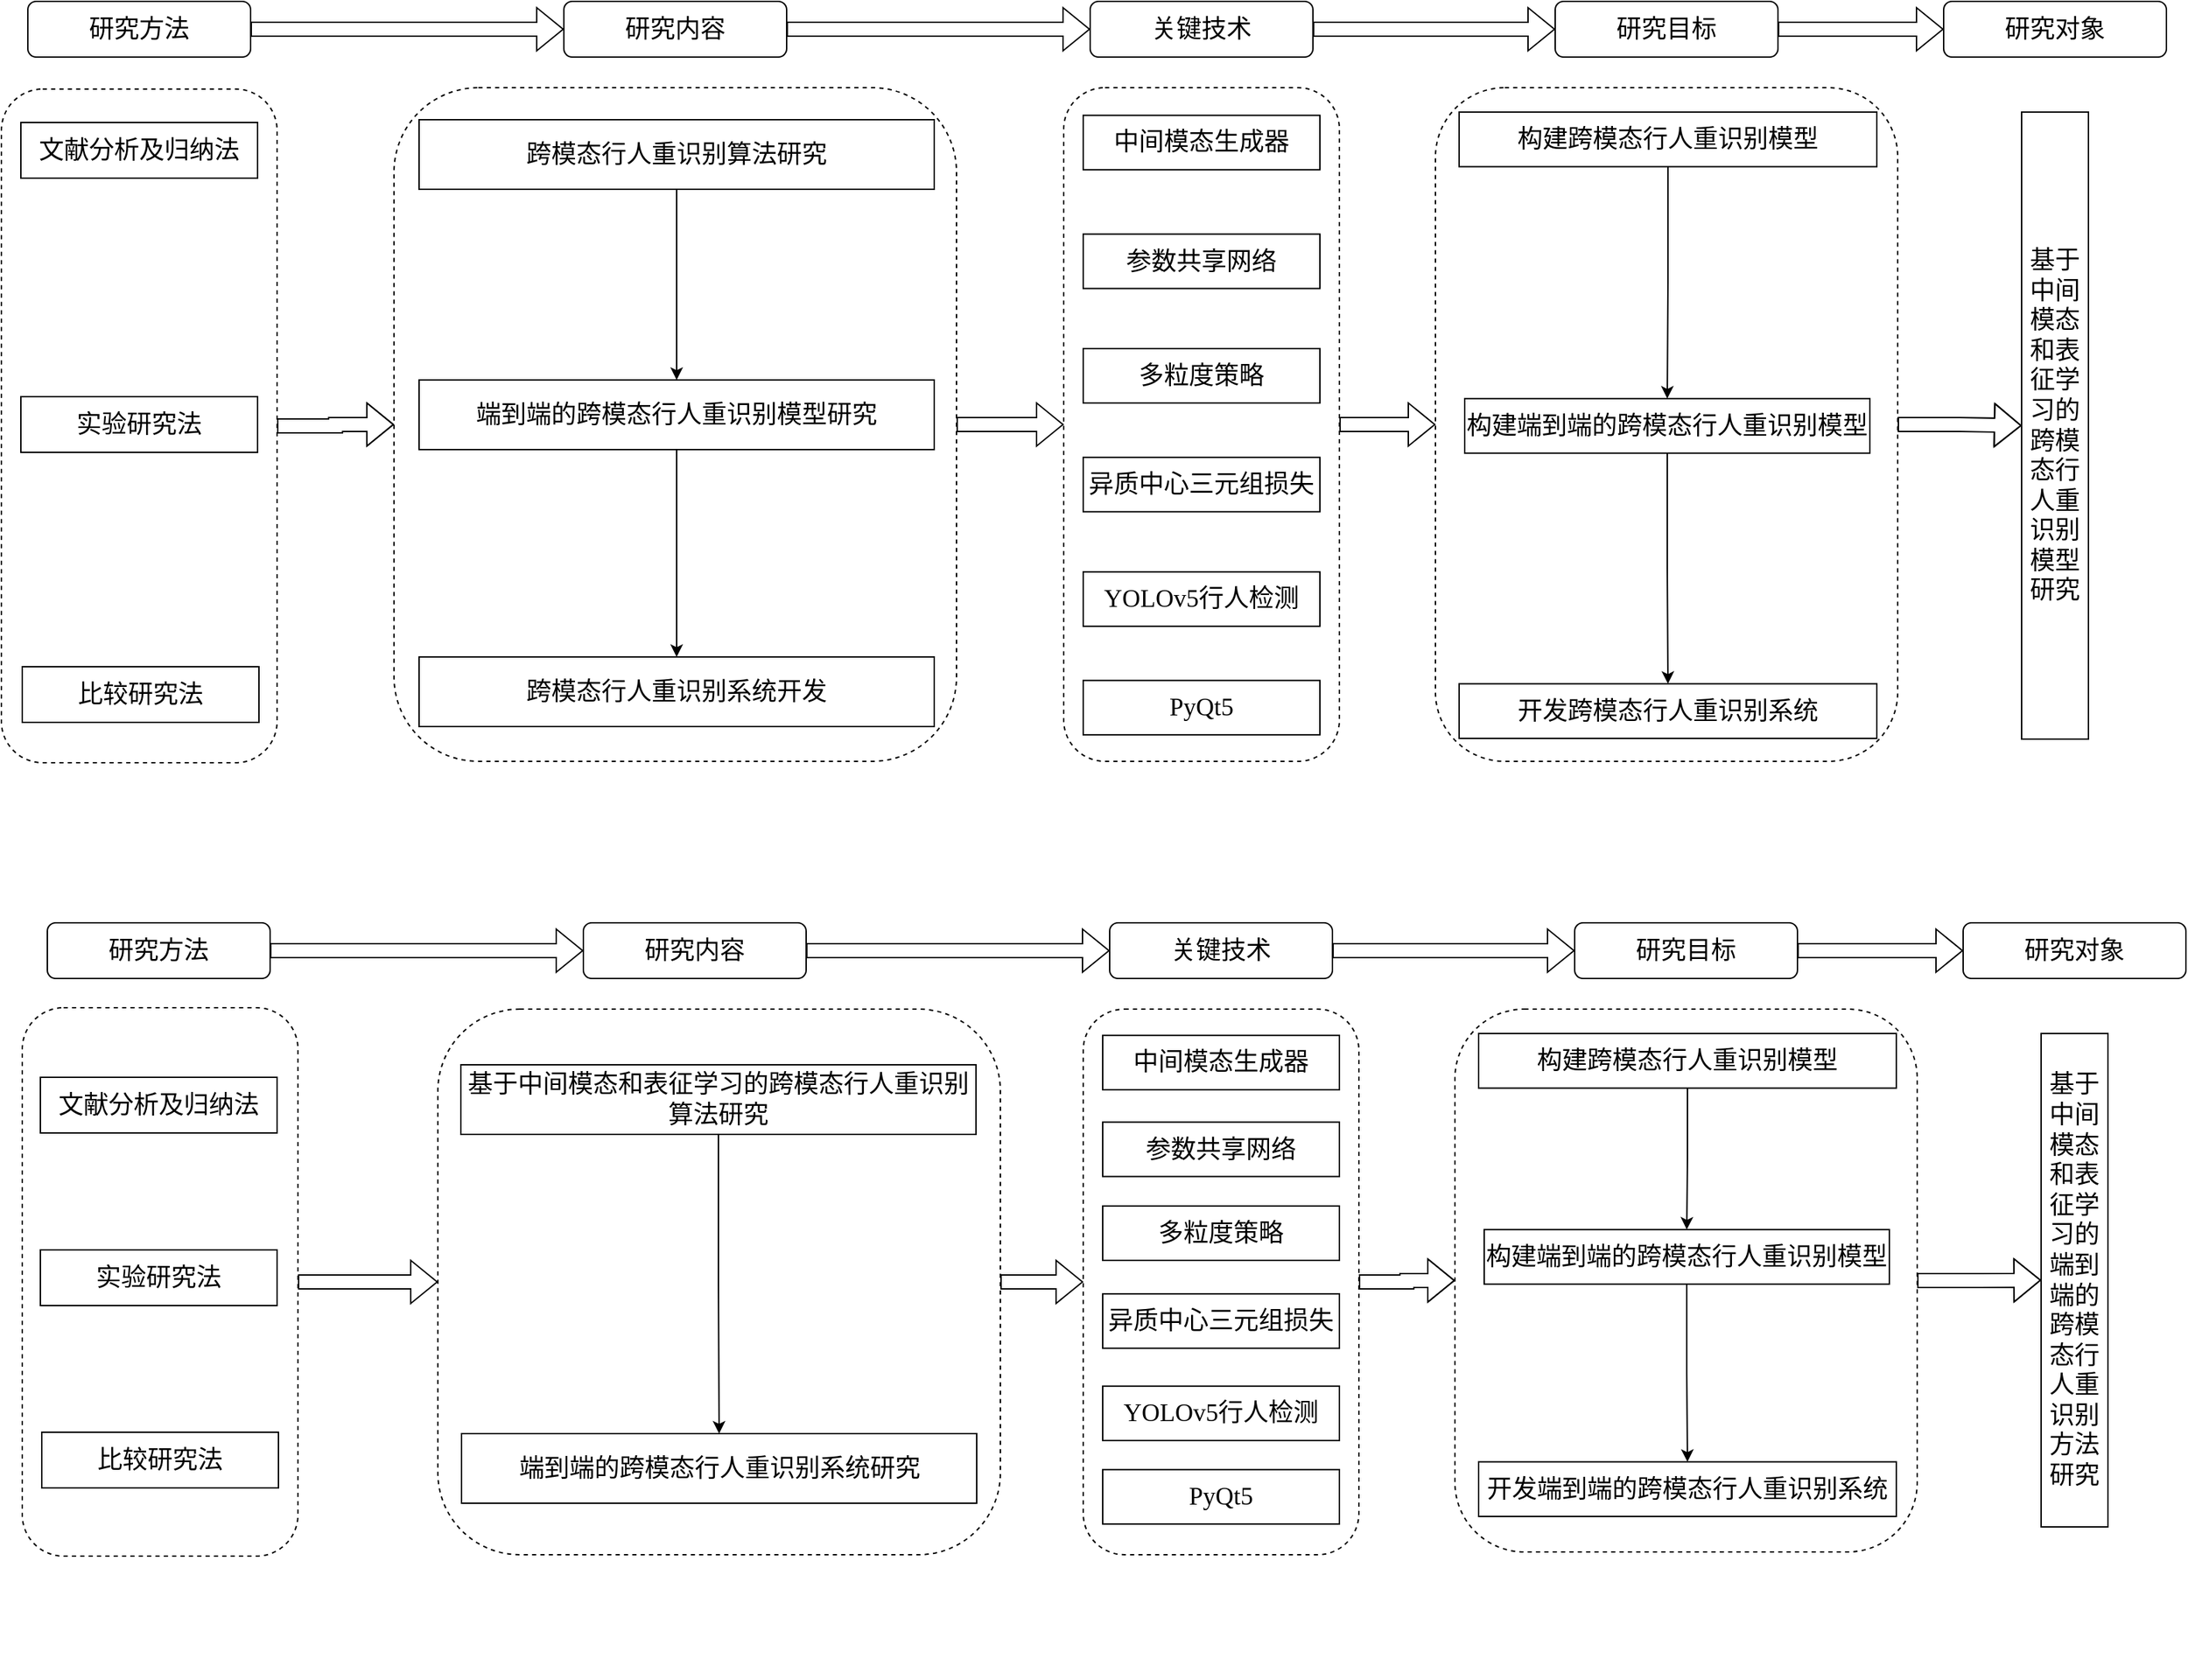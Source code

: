 <mxfile version="20.3.0" type="device" pages="2"><diagram id="P9Y6d2X_48fsJMTDD226" name="第 1 页"><mxGraphModel dx="2153" dy="754" grid="0" gridSize="10" guides="1" tooltips="1" connect="1" arrows="1" fold="1" page="0" pageScale="1" pageWidth="827" pageHeight="1169" math="0" shadow="0"><root><mxCell id="0"/><mxCell id="1" parent="0"/><mxCell id="wGOjHLdj5HDmkk_Eurut-13" value="" style="rounded=1;whiteSpace=wrap;html=1;fontFamily=Times New Roman;dashed=1;fillColor=none;container=0;" parent="1" vertex="1"><mxGeometry x="47.5" y="809" width="404" height="392" as="geometry"/></mxCell><mxCell id="wGOjHLdj5HDmkk_Eurut-20" value="" style="rounded=1;whiteSpace=wrap;html=1;fontFamily=Times New Roman;dashed=1;fillColor=none;container=0;" parent="1" vertex="1"><mxGeometry x="511" y="809" width="198" height="392" as="geometry"/></mxCell><mxCell id="rRJqvL9_2kiZZ4cLA0YP-16" value="" style="rounded=1;whiteSpace=wrap;html=1;fontFamily=Times New Roman;dashed=1;fillColor=none;" parent="1" vertex="1"><mxGeometry x="-266" y="148" width="198" height="484.0" as="geometry"/></mxCell><mxCell id="tVi2lQ2OWYaqNbGR3yPw-77" value="&lt;p&gt;&lt;font face=&quot;Times New Roman&quot; style=&quot;font-size: 18px;&quot;&gt;基于中间模态和表征学习的跨模态行人重识别模型研究&lt;/font&gt;&lt;/p&gt;" style="rounded=0;whiteSpace=wrap;html=1;verticalAlign=middle;horizontal=1;labelPosition=center;verticalLabelPosition=middle;align=center;rotation=0;direction=east;flipV=1;" parent="1" vertex="1"><mxGeometry x="1185" y="164.54" width="48" height="450.46" as="geometry"/></mxCell><mxCell id="rRJqvL9_2kiZZ4cLA0YP-21" style="edgeStyle=orthogonalEdgeStyle;shape=flexArrow;rounded=0;orthogonalLoop=1;jettySize=auto;html=1;exitX=1;exitY=0.5;exitDx=0;exitDy=0;entryX=0;entryY=0.5;entryDx=0;entryDy=0;fontFamily=Times New Roman;" parent="1" source="tVi2lQ2OWYaqNbGR3yPw-84" target="tVi2lQ2OWYaqNbGR3yPw-85" edge="1"><mxGeometry relative="1" as="geometry"/></mxCell><mxCell id="tVi2lQ2OWYaqNbGR3yPw-84" value="&lt;font face=&quot;Times New Roman&quot;&gt;研究方法&lt;/font&gt;" style="rounded=1;whiteSpace=wrap;html=1;fontFamily=Tahoma;fontSize=18;" parent="1" vertex="1"><mxGeometry x="-247" y="85" width="160" height="40" as="geometry"/></mxCell><mxCell id="rRJqvL9_2kiZZ4cLA0YP-20" style="edgeStyle=orthogonalEdgeStyle;rounded=0;orthogonalLoop=1;jettySize=auto;html=1;exitX=1;exitY=0.5;exitDx=0;exitDy=0;entryX=0;entryY=0.5;entryDx=0;entryDy=0;fontFamily=Times New Roman;shape=flexArrow;" parent="1" source="tVi2lQ2OWYaqNbGR3yPw-85" target="tVi2lQ2OWYaqNbGR3yPw-86" edge="1"><mxGeometry relative="1" as="geometry"/></mxCell><mxCell id="tVi2lQ2OWYaqNbGR3yPw-85" value="&lt;font face=&quot;Times New Roman&quot;&gt;研究内容&lt;/font&gt;" style="rounded=1;whiteSpace=wrap;html=1;fontFamily=Tahoma;fontSize=18;" parent="1" vertex="1"><mxGeometry x="138" y="85" width="160" height="40" as="geometry"/></mxCell><mxCell id="rRJqvL9_2kiZZ4cLA0YP-22" style="edgeStyle=orthogonalEdgeStyle;shape=flexArrow;rounded=0;orthogonalLoop=1;jettySize=auto;html=1;exitX=1;exitY=0.5;exitDx=0;exitDy=0;entryX=0;entryY=0.5;entryDx=0;entryDy=0;fontFamily=Times New Roman;" parent="1" source="tVi2lQ2OWYaqNbGR3yPw-86" target="tVi2lQ2OWYaqNbGR3yPw-87" edge="1"><mxGeometry relative="1" as="geometry"/></mxCell><mxCell id="tVi2lQ2OWYaqNbGR3yPw-86" value="&lt;font face=&quot;Times New Roman&quot;&gt;关键技术&lt;/font&gt;" style="rounded=1;whiteSpace=wrap;html=1;fontFamily=Tahoma;fontSize=18;" parent="1" vertex="1"><mxGeometry x="516" y="85" width="160" height="40" as="geometry"/></mxCell><mxCell id="rRJqvL9_2kiZZ4cLA0YP-23" style="edgeStyle=orthogonalEdgeStyle;shape=flexArrow;rounded=0;orthogonalLoop=1;jettySize=auto;html=1;exitX=1;exitY=0.5;exitDx=0;exitDy=0;entryX=0;entryY=0.5;entryDx=0;entryDy=0;fontFamily=Times New Roman;" parent="1" source="tVi2lQ2OWYaqNbGR3yPw-87" target="tVi2lQ2OWYaqNbGR3yPw-88" edge="1"><mxGeometry relative="1" as="geometry"/></mxCell><mxCell id="tVi2lQ2OWYaqNbGR3yPw-87" value="&lt;font face=&quot;Times New Roman&quot;&gt;研究目标&lt;/font&gt;" style="rounded=1;whiteSpace=wrap;html=1;fontFamily=Tahoma;fontSize=18;" parent="1" vertex="1"><mxGeometry x="850" y="85" width="160" height="40" as="geometry"/></mxCell><mxCell id="tVi2lQ2OWYaqNbGR3yPw-88" value="&lt;font face=&quot;Times New Roman&quot;&gt;研究对象&lt;/font&gt;" style="rounded=1;whiteSpace=wrap;html=1;fontFamily=Tahoma;fontSize=18;" parent="1" vertex="1"><mxGeometry x="1129" y="85" width="160" height="40" as="geometry"/></mxCell><mxCell id="rRJqvL9_2kiZZ4cLA0YP-44" value="" style="group" parent="1" vertex="1" connectable="0"><mxGeometry x="16" y="147" width="404" height="484" as="geometry"/></mxCell><mxCell id="rRJqvL9_2kiZZ4cLA0YP-19" value="" style="rounded=1;whiteSpace=wrap;html=1;fontFamily=Times New Roman;dashed=1;fillColor=none;container=0;" parent="rRJqvL9_2kiZZ4cLA0YP-44" vertex="1"><mxGeometry width="404" height="484" as="geometry"/></mxCell><mxCell id="tVi2lQ2OWYaqNbGR3yPw-54" value="&lt;p&gt;&lt;span&gt;&lt;font style=&quot;font-size: 18px;&quot; face=&quot;Times New Roman&quot;&gt;跨模态行人重识别算法研究&lt;/font&gt;&lt;/span&gt;&lt;br&gt;&lt;/p&gt;" style="rounded=0;whiteSpace=wrap;html=1;container=0;" parent="rRJqvL9_2kiZZ4cLA0YP-44" vertex="1"><mxGeometry x="18" y="23" width="370" height="50" as="geometry"/></mxCell><mxCell id="tVi2lQ2OWYaqNbGR3yPw-55" value="&lt;font style=&quot;font-size: 18px;&quot; face=&quot;Times New Roman&quot;&gt;&lt;span style=&quot;background-color: initial;&quot;&gt;端到端的跨模态行人重识别模型研究&lt;/span&gt;&lt;/font&gt;&lt;span style=&quot;font-family: &amp;quot;Times New Roman&amp;quot;; font-size: 18px;&quot;&gt;&lt;br&gt;&lt;/span&gt;" style="rounded=0;whiteSpace=wrap;html=1;container=0;" parent="rRJqvL9_2kiZZ4cLA0YP-44" vertex="1"><mxGeometry x="18" y="210" width="370" height="50" as="geometry"/></mxCell><mxCell id="tVi2lQ2OWYaqNbGR3yPw-80" style="edgeStyle=orthogonalEdgeStyle;rounded=0;orthogonalLoop=1;jettySize=auto;html=1;exitX=0.5;exitY=1;exitDx=0;exitDy=0;fontFamily=Tahoma;fontSize=18;" parent="rRJqvL9_2kiZZ4cLA0YP-44" source="tVi2lQ2OWYaqNbGR3yPw-54" target="tVi2lQ2OWYaqNbGR3yPw-55" edge="1"><mxGeometry relative="1" as="geometry"/></mxCell><mxCell id="tVi2lQ2OWYaqNbGR3yPw-56" value="&lt;p&gt;&lt;font style=&quot;font-size: 18px;&quot; face=&quot;Times New Roman&quot;&gt;跨模态行人重识别系统开发&lt;/font&gt;&lt;br&gt;&lt;/p&gt;" style="rounded=0;whiteSpace=wrap;html=1;container=0;" parent="rRJqvL9_2kiZZ4cLA0YP-44" vertex="1"><mxGeometry x="18" y="409" width="370" height="50" as="geometry"/></mxCell><mxCell id="tVi2lQ2OWYaqNbGR3yPw-81" style="edgeStyle=orthogonalEdgeStyle;rounded=0;orthogonalLoop=1;jettySize=auto;html=1;exitX=0.5;exitY=1;exitDx=0;exitDy=0;entryX=0.5;entryY=0;entryDx=0;entryDy=0;fontFamily=Tahoma;fontSize=18;" parent="rRJqvL9_2kiZZ4cLA0YP-44" source="tVi2lQ2OWYaqNbGR3yPw-55" target="tVi2lQ2OWYaqNbGR3yPw-56" edge="1"><mxGeometry relative="1" as="geometry"/></mxCell><mxCell id="anDJGJGWu98EFSripHr3-1" value="" style="group" parent="1" vertex="1" connectable="0"><mxGeometry x="497" y="147" width="198" height="484" as="geometry"/></mxCell><mxCell id="rRJqvL9_2kiZZ4cLA0YP-18" value="" style="rounded=1;whiteSpace=wrap;html=1;fontFamily=Times New Roman;dashed=1;fillColor=none;container=0;" parent="anDJGJGWu98EFSripHr3-1" vertex="1"><mxGeometry width="198" height="484" as="geometry"/></mxCell><mxCell id="tVi2lQ2OWYaqNbGR3yPw-36" value="&lt;p&gt;&lt;font face=&quot;Times New Roman&quot;&gt;&lt;span style=&quot;font-size: 18px;&quot;&gt;YOLOv5行人检测&lt;/span&gt;&lt;/font&gt;&lt;/p&gt;" style="rounded=0;whiteSpace=wrap;html=1;container=0;" parent="anDJGJGWu98EFSripHr3-1" vertex="1"><mxGeometry x="14" y="347.868" width="170" height="39.074" as="geometry"/></mxCell><mxCell id="tVi2lQ2OWYaqNbGR3yPw-46" value="&lt;p&gt;&lt;span style=&quot;font-size: 18px;&quot;&gt;&lt;font face=&quot;Times New Roman&quot;&gt;PyQt5&lt;/font&gt;&lt;/span&gt;&lt;/p&gt;" style="rounded=0;whiteSpace=wrap;html=1;container=0;" parent="anDJGJGWu98EFSripHr3-1" vertex="1"><mxGeometry x="14" y="425.855" width="170" height="39.074" as="geometry"/></mxCell><mxCell id="kk_3TUhIKMhEDA9kbkfX-1" value="&lt;p&gt;&lt;span style=&quot;font-size: 18px;&quot;&gt;&lt;font face=&quot;Times New Roman&quot;&gt;中间模态生成器&lt;/font&gt;&lt;/span&gt;&lt;/p&gt;" style="rounded=0;whiteSpace=wrap;html=1;container=0;" parent="anDJGJGWu98EFSripHr3-1" vertex="1"><mxGeometry x="14" y="19.853" width="170" height="39.074" as="geometry"/></mxCell><mxCell id="tVi2lQ2OWYaqNbGR3yPw-38" value="&lt;p&gt;&lt;span style=&quot;font-size: 18px;&quot;&gt;&lt;font face=&quot;Times New Roman&quot;&gt;参数共享网络&lt;/font&gt;&lt;/span&gt;&lt;/p&gt;" style="rounded=0;whiteSpace=wrap;html=1;container=0;" parent="anDJGJGWu98EFSripHr3-1" vertex="1"><mxGeometry x="14" y="105.199" width="170" height="39.074" as="geometry"/></mxCell><mxCell id="tVi2lQ2OWYaqNbGR3yPw-39" value="&lt;p&gt;&lt;span style=&quot;font-size: 18px;&quot;&gt;&lt;font face=&quot;Times New Roman&quot;&gt;多粒度策略&lt;/font&gt;&lt;/span&gt;&lt;/p&gt;" style="rounded=0;whiteSpace=wrap;html=1;container=0;" parent="anDJGJGWu98EFSripHr3-1" vertex="1"><mxGeometry x="14" y="187.46" width="170" height="39.074" as="geometry"/></mxCell><mxCell id="tVi2lQ2OWYaqNbGR3yPw-40" value="&lt;p&gt;&lt;span style=&quot;font-size: 18px;&quot;&gt;&lt;font face=&quot;Times New Roman&quot;&gt;异质中心三元组损失&lt;/font&gt;&lt;/span&gt;&lt;/p&gt;" style="rounded=0;whiteSpace=wrap;html=1;container=0;" parent="anDJGJGWu98EFSripHr3-1" vertex="1"><mxGeometry x="14" y="265.608" width="170" height="39.074" as="geometry"/></mxCell><mxCell id="anDJGJGWu98EFSripHr3-7" style="edgeStyle=orthogonalEdgeStyle;rounded=0;orthogonalLoop=1;jettySize=auto;html=1;exitX=1;exitY=0.5;exitDx=0;exitDy=0;entryX=0;entryY=0.5;entryDx=0;entryDy=0;shape=flexArrow;" parent="1" source="rRJqvL9_2kiZZ4cLA0YP-16" target="rRJqvL9_2kiZZ4cLA0YP-19" edge="1"><mxGeometry relative="1" as="geometry"/></mxCell><mxCell id="anDJGJGWu98EFSripHr3-8" style="edgeStyle=orthogonalEdgeStyle;shape=flexArrow;rounded=0;orthogonalLoop=1;jettySize=auto;html=1;exitX=1;exitY=0.5;exitDx=0;exitDy=0;entryX=0;entryY=0.5;entryDx=0;entryDy=0;" parent="1" source="rRJqvL9_2kiZZ4cLA0YP-19" target="rRJqvL9_2kiZZ4cLA0YP-18" edge="1"><mxGeometry relative="1" as="geometry"/></mxCell><mxCell id="anDJGJGWu98EFSripHr3-9" style="edgeStyle=orthogonalEdgeStyle;shape=flexArrow;rounded=0;orthogonalLoop=1;jettySize=auto;html=1;exitX=1;exitY=0.5;exitDx=0;exitDy=0;entryX=0;entryY=0.5;entryDx=0;entryDy=0;" parent="1" source="rRJqvL9_2kiZZ4cLA0YP-18" target="rRJqvL9_2kiZZ4cLA0YP-17" edge="1"><mxGeometry relative="1" as="geometry"/></mxCell><mxCell id="skP1-HmalTjMvDtUhiQV-1" style="edgeStyle=orthogonalEdgeStyle;rounded=0;orthogonalLoop=1;jettySize=auto;html=1;exitX=1;exitY=0.5;exitDx=0;exitDy=0;entryX=0;entryY=0.5;entryDx=0;entryDy=0;shape=flexArrow;" parent="1" source="rRJqvL9_2kiZZ4cLA0YP-17" target="tVi2lQ2OWYaqNbGR3yPw-77" edge="1"><mxGeometry relative="1" as="geometry"/></mxCell><mxCell id="rRJqvL9_2kiZZ4cLA0YP-17" value="" style="rounded=1;whiteSpace=wrap;html=1;fontFamily=Times New Roman;dashed=1;fillColor=none;container=0;" parent="1" vertex="1"><mxGeometry x="764" y="147" width="332" height="484" as="geometry"/></mxCell><mxCell id="anDJGJGWu98EFSripHr3-10" style="edgeStyle=orthogonalEdgeStyle;rounded=0;orthogonalLoop=1;jettySize=auto;html=1;exitX=0.5;exitY=1;exitDx=0;exitDy=0;entryX=0.5;entryY=0;entryDx=0;entryDy=0;" parent="1" source="tVi2lQ2OWYaqNbGR3yPw-9" target="tVi2lQ2OWYaqNbGR3yPw-13" edge="1"><mxGeometry relative="1" as="geometry"/></mxCell><mxCell id="tVi2lQ2OWYaqNbGR3yPw-9" value="&lt;p&gt;&lt;span&gt;&lt;font face=&quot;Times New Roman&quot; style=&quot;font-size: 18px;&quot;&gt;构建跨模态行人重识别模型&lt;/font&gt;&lt;/span&gt;&lt;br&gt;&lt;/p&gt;" style="rounded=0;whiteSpace=wrap;html=1;container=0;" parent="1" vertex="1"><mxGeometry x="781" y="164.54" width="300" height="39.22" as="geometry"/></mxCell><mxCell id="tVi2lQ2OWYaqNbGR3yPw-15" value="&lt;p&gt;&lt;span style=&quot;font-size: 18px; text-align: left;&quot;&gt;&lt;font face=&quot;Times New Roman&quot;&gt;开发跨模态行人重识别系统&lt;/font&gt;&lt;/span&gt;&lt;br&gt;&lt;/p&gt;" style="rounded=0;whiteSpace=wrap;html=1;container=0;" parent="1" vertex="1"><mxGeometry x="781" y="575.27" width="300" height="39.22" as="geometry"/></mxCell><mxCell id="anDJGJGWu98EFSripHr3-11" style="edgeStyle=orthogonalEdgeStyle;rounded=0;orthogonalLoop=1;jettySize=auto;html=1;exitX=0.5;exitY=1;exitDx=0;exitDy=0;entryX=0.5;entryY=0;entryDx=0;entryDy=0;" parent="1" source="tVi2lQ2OWYaqNbGR3yPw-13" target="tVi2lQ2OWYaqNbGR3yPw-15" edge="1"><mxGeometry relative="1" as="geometry"/></mxCell><mxCell id="tVi2lQ2OWYaqNbGR3yPw-13" value="&lt;p&gt;&lt;span style=&quot;font-size: 18px; text-align: left;&quot;&gt;&lt;font face=&quot;Times New Roman&quot;&gt;构建端到端的跨模态行人重识别模型&lt;/font&gt;&lt;/span&gt;&lt;br&gt;&lt;/p&gt;" style="rounded=0;whiteSpace=wrap;html=1;container=0;" parent="1" vertex="1"><mxGeometry x="785" y="370.39" width="291" height="39.22" as="geometry"/></mxCell><mxCell id="tVi2lQ2OWYaqNbGR3yPw-29" style="edgeStyle=orthogonalEdgeStyle;rounded=0;orthogonalLoop=1;jettySize=auto;html=1;exitX=1;exitY=0.5;exitDx=0;exitDy=0;fontFamily=Tahoma;fontSize=18;strokeColor=none;" parent="1" source="tVi2lQ2OWYaqNbGR3yPw-2" edge="1"><mxGeometry relative="1" as="geometry"><mxPoint x="-120.5" y="224.335" as="targetPoint"/></mxGeometry></mxCell><mxCell id="tVi2lQ2OWYaqNbGR3yPw-6" value="&lt;p&gt;&lt;font face=&quot;Times New Roman&quot; style=&quot;font-size: 18px;&quot;&gt;比较研究法&lt;/font&gt;&lt;/p&gt;" style="rounded=0;whiteSpace=wrap;html=1;container=0;" parent="1" vertex="1"><mxGeometry x="-251" y="562.999" width="170" height="39.983" as="geometry"/></mxCell><mxCell id="tVi2lQ2OWYaqNbGR3yPw-7" value="&lt;p&gt;&lt;font face=&quot;Times New Roman&quot; style=&quot;font-size: 18px;&quot;&gt;实验研究法&lt;/font&gt;&lt;/p&gt;" style="rounded=0;whiteSpace=wrap;html=1;container=0;" parent="1" vertex="1"><mxGeometry x="-252" y="369.006" width="170" height="39.983" as="geometry"/></mxCell><mxCell id="tVi2lQ2OWYaqNbGR3yPw-2" value="&lt;p&gt;&lt;font face=&quot;Times New Roman&quot; style=&quot;font-size: 18px;&quot;&gt;文献分析及归纳法&lt;/font&gt;&lt;/p&gt;" style="rounded=0;whiteSpace=wrap;html=1;container=0;" parent="1" vertex="1"><mxGeometry x="-252" y="171.998" width="170" height="39.983" as="geometry"/></mxCell><mxCell id="wGOjHLdj5HDmkk_Eurut-1" value="" style="rounded=1;whiteSpace=wrap;html=1;fontFamily=Times New Roman;dashed=1;fillColor=none;" parent="1" vertex="1"><mxGeometry x="-251" y="808" width="198" height="394" as="geometry"/></mxCell><mxCell id="wGOjHLdj5HDmkk_Eurut-2" value="&lt;p&gt;&lt;font face=&quot;Times New Roman&quot; style=&quot;font-size: 18px;&quot;&gt;基于中间模态和表征学习的端到端的跨模态行人重识别方法研究&lt;/font&gt;&lt;/p&gt;" style="rounded=0;whiteSpace=wrap;html=1;verticalAlign=middle;horizontal=1;labelPosition=center;verticalLabelPosition=middle;align=center;rotation=0;direction=east;flipV=1;" parent="1" vertex="1"><mxGeometry x="1199" y="826.54" width="48" height="354.46" as="geometry"/></mxCell><mxCell id="wGOjHLdj5HDmkk_Eurut-3" style="edgeStyle=orthogonalEdgeStyle;shape=flexArrow;rounded=0;orthogonalLoop=1;jettySize=auto;html=1;exitX=1;exitY=0.5;exitDx=0;exitDy=0;entryX=0;entryY=0.5;entryDx=0;entryDy=0;fontFamily=Times New Roman;" parent="1" source="wGOjHLdj5HDmkk_Eurut-4" target="wGOjHLdj5HDmkk_Eurut-6" edge="1"><mxGeometry relative="1" as="geometry"/></mxCell><mxCell id="wGOjHLdj5HDmkk_Eurut-4" value="&lt;font face=&quot;Times New Roman&quot;&gt;研究方法&lt;/font&gt;" style="rounded=1;whiteSpace=wrap;html=1;fontFamily=Tahoma;fontSize=18;" parent="1" vertex="1"><mxGeometry x="-233" y="747" width="160" height="40" as="geometry"/></mxCell><mxCell id="wGOjHLdj5HDmkk_Eurut-5" style="edgeStyle=orthogonalEdgeStyle;rounded=0;orthogonalLoop=1;jettySize=auto;html=1;exitX=1;exitY=0.5;exitDx=0;exitDy=0;entryX=0;entryY=0.5;entryDx=0;entryDy=0;fontFamily=Times New Roman;shape=flexArrow;" parent="1" source="wGOjHLdj5HDmkk_Eurut-6" target="wGOjHLdj5HDmkk_Eurut-8" edge="1"><mxGeometry relative="1" as="geometry"/></mxCell><mxCell id="wGOjHLdj5HDmkk_Eurut-6" value="&lt;font face=&quot;Times New Roman&quot;&gt;研究内容&lt;/font&gt;" style="rounded=1;whiteSpace=wrap;html=1;fontFamily=Tahoma;fontSize=18;" parent="1" vertex="1"><mxGeometry x="152" y="747" width="160" height="40" as="geometry"/></mxCell><mxCell id="wGOjHLdj5HDmkk_Eurut-7" style="edgeStyle=orthogonalEdgeStyle;shape=flexArrow;rounded=0;orthogonalLoop=1;jettySize=auto;html=1;exitX=1;exitY=0.5;exitDx=0;exitDy=0;entryX=0;entryY=0.5;entryDx=0;entryDy=0;fontFamily=Times New Roman;" parent="1" source="wGOjHLdj5HDmkk_Eurut-8" target="wGOjHLdj5HDmkk_Eurut-10" edge="1"><mxGeometry relative="1" as="geometry"/></mxCell><mxCell id="wGOjHLdj5HDmkk_Eurut-8" value="&lt;font face=&quot;Times New Roman&quot;&gt;关键技术&lt;/font&gt;" style="rounded=1;whiteSpace=wrap;html=1;fontFamily=Tahoma;fontSize=18;" parent="1" vertex="1"><mxGeometry x="530" y="747" width="160" height="40" as="geometry"/></mxCell><mxCell id="wGOjHLdj5HDmkk_Eurut-9" style="edgeStyle=orthogonalEdgeStyle;shape=flexArrow;rounded=0;orthogonalLoop=1;jettySize=auto;html=1;exitX=1;exitY=0.5;exitDx=0;exitDy=0;entryX=0;entryY=0.5;entryDx=0;entryDy=0;fontFamily=Times New Roman;" parent="1" source="wGOjHLdj5HDmkk_Eurut-10" target="wGOjHLdj5HDmkk_Eurut-11" edge="1"><mxGeometry relative="1" as="geometry"/></mxCell><mxCell id="wGOjHLdj5HDmkk_Eurut-10" value="&lt;font face=&quot;Times New Roman&quot;&gt;研究目标&lt;/font&gt;" style="rounded=1;whiteSpace=wrap;html=1;fontFamily=Tahoma;fontSize=18;" parent="1" vertex="1"><mxGeometry x="864" y="747" width="160" height="40" as="geometry"/></mxCell><mxCell id="wGOjHLdj5HDmkk_Eurut-11" value="&lt;font face=&quot;Times New Roman&quot;&gt;研究对象&lt;/font&gt;" style="rounded=1;whiteSpace=wrap;html=1;fontFamily=Tahoma;fontSize=18;" parent="1" vertex="1"><mxGeometry x="1143" y="747" width="160" height="40" as="geometry"/></mxCell><mxCell id="wGOjHLdj5HDmkk_Eurut-19" value="" style="group" parent="1" vertex="1" connectable="0"><mxGeometry x="511" y="806" width="198" height="484" as="geometry"/></mxCell><mxCell id="wGOjHLdj5HDmkk_Eurut-21" value="&lt;p&gt;&lt;font face=&quot;Times New Roman&quot;&gt;&lt;span style=&quot;font-size: 18px;&quot;&gt;YOLOv5行人检测&lt;/span&gt;&lt;/font&gt;&lt;/p&gt;" style="rounded=0;whiteSpace=wrap;html=1;container=0;" parent="wGOjHLdj5HDmkk_Eurut-19" vertex="1"><mxGeometry x="14" y="273.868" width="170" height="39.074" as="geometry"/></mxCell><mxCell id="wGOjHLdj5HDmkk_Eurut-22" value="&lt;p&gt;&lt;span style=&quot;font-size: 18px;&quot;&gt;&lt;font face=&quot;Times New Roman&quot;&gt;PyQt5&lt;/font&gt;&lt;/span&gt;&lt;/p&gt;" style="rounded=0;whiteSpace=wrap;html=1;container=0;" parent="wGOjHLdj5HDmkk_Eurut-19" vertex="1"><mxGeometry x="14" y="333.855" width="170" height="39.074" as="geometry"/></mxCell><mxCell id="wGOjHLdj5HDmkk_Eurut-23" value="&lt;p&gt;&lt;span style=&quot;font-size: 18px;&quot;&gt;&lt;font face=&quot;Times New Roman&quot;&gt;中间模态生成器&lt;/font&gt;&lt;/span&gt;&lt;/p&gt;" style="rounded=0;whiteSpace=wrap;html=1;container=0;" parent="wGOjHLdj5HDmkk_Eurut-19" vertex="1"><mxGeometry x="14" y="21.853" width="170" height="39.074" as="geometry"/></mxCell><mxCell id="wGOjHLdj5HDmkk_Eurut-24" value="&lt;p&gt;&lt;span style=&quot;font-size: 18px;&quot;&gt;&lt;font face=&quot;Times New Roman&quot;&gt;参数共享网络&lt;/font&gt;&lt;/span&gt;&lt;/p&gt;" style="rounded=0;whiteSpace=wrap;html=1;container=0;" parent="wGOjHLdj5HDmkk_Eurut-19" vertex="1"><mxGeometry x="14" y="84.199" width="170" height="39.074" as="geometry"/></mxCell><mxCell id="wGOjHLdj5HDmkk_Eurut-25" value="&lt;p&gt;&lt;span style=&quot;font-size: 18px;&quot;&gt;&lt;font face=&quot;Times New Roman&quot;&gt;多粒度策略&lt;/font&gt;&lt;/span&gt;&lt;/p&gt;" style="rounded=0;whiteSpace=wrap;html=1;container=0;" parent="wGOjHLdj5HDmkk_Eurut-19" vertex="1"><mxGeometry x="14" y="144.46" width="170" height="39.074" as="geometry"/></mxCell><mxCell id="wGOjHLdj5HDmkk_Eurut-26" value="&lt;p&gt;&lt;span style=&quot;font-size: 18px;&quot;&gt;&lt;font face=&quot;Times New Roman&quot;&gt;异质中心三元组损失&lt;/font&gt;&lt;/span&gt;&lt;/p&gt;" style="rounded=0;whiteSpace=wrap;html=1;container=0;" parent="wGOjHLdj5HDmkk_Eurut-19" vertex="1"><mxGeometry x="14" y="207.608" width="170" height="39.074" as="geometry"/></mxCell><mxCell id="wGOjHLdj5HDmkk_Eurut-27" style="edgeStyle=orthogonalEdgeStyle;rounded=0;orthogonalLoop=1;jettySize=auto;html=1;exitX=1;exitY=0.5;exitDx=0;exitDy=0;entryX=0;entryY=0.5;entryDx=0;entryDy=0;shape=flexArrow;" parent="1" source="wGOjHLdj5HDmkk_Eurut-1" target="wGOjHLdj5HDmkk_Eurut-13" edge="1"><mxGeometry relative="1" as="geometry"/></mxCell><mxCell id="wGOjHLdj5HDmkk_Eurut-28" style="edgeStyle=orthogonalEdgeStyle;shape=flexArrow;rounded=0;orthogonalLoop=1;jettySize=auto;html=1;exitX=1;exitY=0.5;exitDx=0;exitDy=0;entryX=0;entryY=0.5;entryDx=0;entryDy=0;" parent="1" source="wGOjHLdj5HDmkk_Eurut-13" target="wGOjHLdj5HDmkk_Eurut-20" edge="1"><mxGeometry relative="1" as="geometry"/></mxCell><mxCell id="wGOjHLdj5HDmkk_Eurut-29" style="edgeStyle=orthogonalEdgeStyle;shape=flexArrow;rounded=0;orthogonalLoop=1;jettySize=auto;html=1;exitX=1;exitY=0.5;exitDx=0;exitDy=0;entryX=0;entryY=0.5;entryDx=0;entryDy=0;" parent="1" source="wGOjHLdj5HDmkk_Eurut-20" target="wGOjHLdj5HDmkk_Eurut-31" edge="1"><mxGeometry relative="1" as="geometry"/></mxCell><mxCell id="wGOjHLdj5HDmkk_Eurut-30" style="edgeStyle=orthogonalEdgeStyle;rounded=0;orthogonalLoop=1;jettySize=auto;html=1;exitX=1;exitY=0.5;exitDx=0;exitDy=0;entryX=0;entryY=0.5;entryDx=0;entryDy=0;shape=flexArrow;" parent="1" source="wGOjHLdj5HDmkk_Eurut-31" target="wGOjHLdj5HDmkk_Eurut-2" edge="1"><mxGeometry relative="1" as="geometry"/></mxCell><mxCell id="wGOjHLdj5HDmkk_Eurut-31" value="" style="rounded=1;whiteSpace=wrap;html=1;fontFamily=Times New Roman;dashed=1;fillColor=none;container=0;" parent="1" vertex="1"><mxGeometry x="778" y="809" width="332" height="390" as="geometry"/></mxCell><mxCell id="wGOjHLdj5HDmkk_Eurut-32" style="edgeStyle=orthogonalEdgeStyle;rounded=0;orthogonalLoop=1;jettySize=auto;html=1;exitX=0.5;exitY=1;exitDx=0;exitDy=0;entryX=0.5;entryY=0;entryDx=0;entryDy=0;" parent="1" source="wGOjHLdj5HDmkk_Eurut-33" target="wGOjHLdj5HDmkk_Eurut-36" edge="1"><mxGeometry relative="1" as="geometry"/></mxCell><mxCell id="wGOjHLdj5HDmkk_Eurut-33" value="&lt;p&gt;&lt;span&gt;&lt;font face=&quot;Times New Roman&quot; style=&quot;font-size: 18px;&quot;&gt;构建跨模态行人重识别模型&lt;/font&gt;&lt;/span&gt;&lt;br&gt;&lt;/p&gt;" style="rounded=0;whiteSpace=wrap;html=1;container=0;" parent="1" vertex="1"><mxGeometry x="795" y="826.54" width="300" height="39.22" as="geometry"/></mxCell><mxCell id="wGOjHLdj5HDmkk_Eurut-34" value="&lt;p&gt;&lt;span style=&quot;font-size: 18px; text-align: left;&quot;&gt;&lt;font face=&quot;Times New Roman&quot;&gt;开发端到端的跨模态行人重识别系统&lt;/font&gt;&lt;/span&gt;&lt;br&gt;&lt;/p&gt;" style="rounded=0;whiteSpace=wrap;html=1;container=0;" parent="1" vertex="1"><mxGeometry x="795" y="1134.27" width="300" height="39.22" as="geometry"/></mxCell><mxCell id="wGOjHLdj5HDmkk_Eurut-35" style="edgeStyle=orthogonalEdgeStyle;rounded=0;orthogonalLoop=1;jettySize=auto;html=1;exitX=0.5;exitY=1;exitDx=0;exitDy=0;entryX=0.5;entryY=0;entryDx=0;entryDy=0;" parent="1" source="wGOjHLdj5HDmkk_Eurut-36" target="wGOjHLdj5HDmkk_Eurut-34" edge="1"><mxGeometry relative="1" as="geometry"/></mxCell><mxCell id="wGOjHLdj5HDmkk_Eurut-36" value="&lt;p&gt;&lt;span style=&quot;font-size: 18px; text-align: left;&quot;&gt;&lt;font face=&quot;Times New Roman&quot;&gt;构建端到端的跨模态行人重识别模型&lt;/font&gt;&lt;/span&gt;&lt;br&gt;&lt;/p&gt;" style="rounded=0;whiteSpace=wrap;html=1;container=0;" parent="1" vertex="1"><mxGeometry x="799" y="967.39" width="291" height="39.22" as="geometry"/></mxCell><mxCell id="wGOjHLdj5HDmkk_Eurut-37" style="edgeStyle=orthogonalEdgeStyle;rounded=0;orthogonalLoop=1;jettySize=auto;html=1;exitX=1;exitY=0.5;exitDx=0;exitDy=0;fontFamily=Tahoma;fontSize=18;strokeColor=none;" parent="1" source="wGOjHLdj5HDmkk_Eurut-40" edge="1"><mxGeometry relative="1" as="geometry"><mxPoint x="-106.5" y="886.335" as="targetPoint"/></mxGeometry></mxCell><mxCell id="wGOjHLdj5HDmkk_Eurut-38" value="&lt;p&gt;&lt;font face=&quot;Times New Roman&quot; style=&quot;font-size: 18px;&quot;&gt;比较研究法&lt;/font&gt;&lt;/p&gt;" style="rounded=0;whiteSpace=wrap;html=1;container=0;" parent="1" vertex="1"><mxGeometry x="-237" y="1112.999" width="170" height="39.983" as="geometry"/></mxCell><mxCell id="wGOjHLdj5HDmkk_Eurut-39" value="&lt;p&gt;&lt;font face=&quot;Times New Roman&quot; style=&quot;font-size: 18px;&quot;&gt;实验研究法&lt;/font&gt;&lt;/p&gt;" style="rounded=0;whiteSpace=wrap;html=1;container=0;" parent="1" vertex="1"><mxGeometry x="-238" y="982.006" width="170" height="39.983" as="geometry"/></mxCell><mxCell id="wGOjHLdj5HDmkk_Eurut-40" value="&lt;p&gt;&lt;font face=&quot;Times New Roman&quot; style=&quot;font-size: 18px;&quot;&gt;文献分析及归纳法&lt;/font&gt;&lt;/p&gt;" style="rounded=0;whiteSpace=wrap;html=1;container=0;" parent="1" vertex="1"><mxGeometry x="-238" y="857.998" width="170" height="39.983" as="geometry"/></mxCell><mxCell id="wGOjHLdj5HDmkk_Eurut-41" style="edgeStyle=orthogonalEdgeStyle;rounded=0;orthogonalLoop=1;jettySize=auto;html=1;exitX=0.5;exitY=1;exitDx=0;exitDy=0;entryX=0.5;entryY=0;entryDx=0;entryDy=0;" parent="1" source="wGOjHLdj5HDmkk_Eurut-14" target="wGOjHLdj5HDmkk_Eurut-17" edge="1"><mxGeometry relative="1" as="geometry"/></mxCell><mxCell id="wGOjHLdj5HDmkk_Eurut-14" value="&lt;p&gt;&lt;span&gt;&lt;font style=&quot;font-size: 18px;&quot; face=&quot;Times New Roman&quot;&gt;基于中间模态和表征学习的跨模态行人重识别算法研究&lt;/font&gt;&lt;/span&gt;&lt;br&gt;&lt;/p&gt;" style="rounded=0;whiteSpace=wrap;html=1;container=0;" parent="1" vertex="1"><mxGeometry x="64" y="849" width="370" height="50" as="geometry"/></mxCell><mxCell id="wGOjHLdj5HDmkk_Eurut-17" value="&lt;p&gt;&lt;font style=&quot;font-size: 18px;&quot; face=&quot;Times New Roman&quot;&gt;端到端的跨模态行人重识别系统研究&lt;/font&gt;&lt;br&gt;&lt;/p&gt;" style="rounded=0;whiteSpace=wrap;html=1;container=0;" parent="1" vertex="1"><mxGeometry x="64.5" y="1114" width="370" height="50" as="geometry"/></mxCell></root></mxGraphModel></diagram><diagram id="ezZwzXoOi5n0TxsR3rix" name="第 2 页"><mxGraphModel dx="1490" dy="641" grid="1" gridSize="10" guides="1" tooltips="1" connect="1" arrows="1" fold="1" page="1" pageScale="1" pageWidth="827" pageHeight="1169" math="0" shadow="0"><root><mxCell id="0"/><mxCell id="1" parent="0"/></root></mxGraphModel></diagram></mxfile>